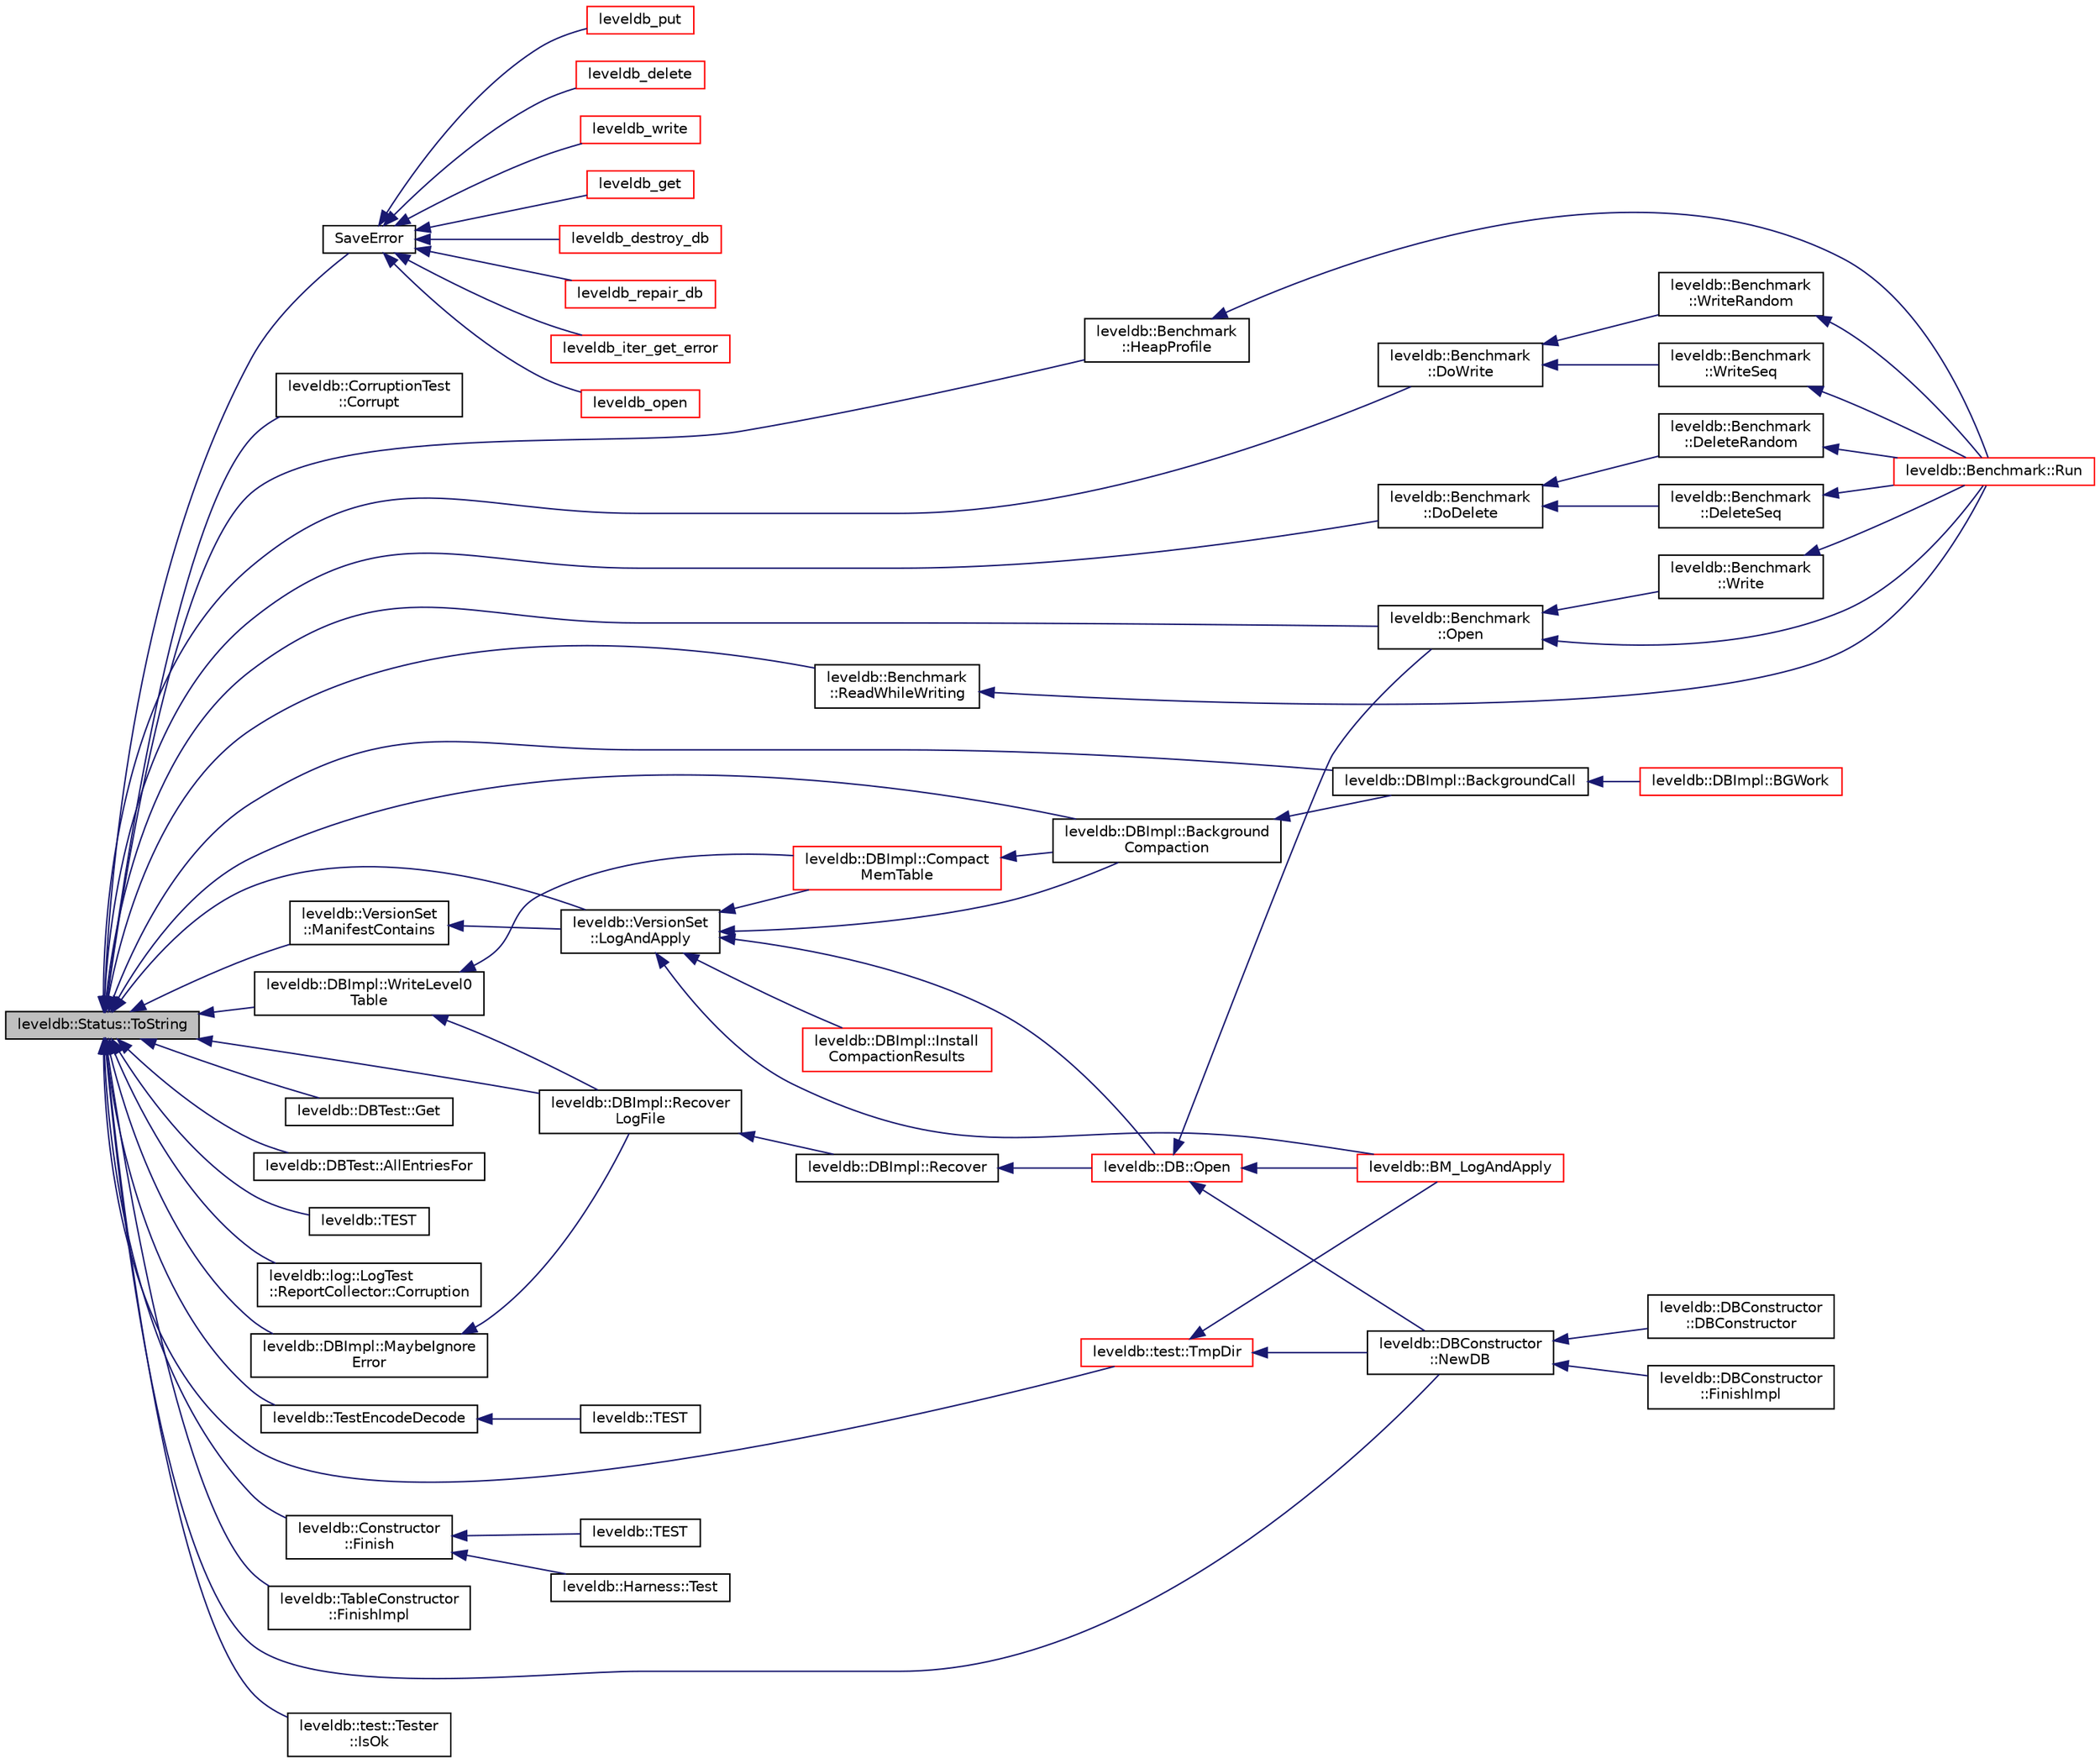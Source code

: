 digraph "leveldb::Status::ToString"
{
  edge [fontname="Helvetica",fontsize="10",labelfontname="Helvetica",labelfontsize="10"];
  node [fontname="Helvetica",fontsize="10",shape=record];
  rankdir="LR";
  Node1 [label="leveldb::Status::ToString",height=0.2,width=0.4,color="black", fillcolor="grey75", style="filled" fontcolor="black"];
  Node1 -> Node2 [dir="back",color="midnightblue",fontsize="10",style="solid",fontname="Helvetica"];
  Node2 [label="SaveError",height=0.2,width=0.4,color="black", fillcolor="white", style="filled",URL="$c_8cc.html#a497964a40fe68ed7ddcc377832253a6b"];
  Node2 -> Node3 [dir="back",color="midnightblue",fontsize="10",style="solid",fontname="Helvetica"];
  Node3 [label="leveldb_open",height=0.2,width=0.4,color="red", fillcolor="white", style="filled",URL="$c_8h.html#a2d912fff4d5decae6da014298b227a18"];
  Node2 -> Node4 [dir="back",color="midnightblue",fontsize="10",style="solid",fontname="Helvetica"];
  Node4 [label="leveldb_put",height=0.2,width=0.4,color="red", fillcolor="white", style="filled",URL="$c_8h.html#aacd7bf338f41054f34825b3669ace2f8"];
  Node2 -> Node5 [dir="back",color="midnightblue",fontsize="10",style="solid",fontname="Helvetica"];
  Node5 [label="leveldb_delete",height=0.2,width=0.4,color="red", fillcolor="white", style="filled",URL="$c_8h.html#a3878ffaf68a4addb31266ac81ce8c36f"];
  Node2 -> Node6 [dir="back",color="midnightblue",fontsize="10",style="solid",fontname="Helvetica"];
  Node6 [label="leveldb_write",height=0.2,width=0.4,color="red", fillcolor="white", style="filled",URL="$c_8h.html#a7315a488fc8ddcfd9a58295f7d0bb636"];
  Node2 -> Node7 [dir="back",color="midnightblue",fontsize="10",style="solid",fontname="Helvetica"];
  Node7 [label="leveldb_get",height=0.2,width=0.4,color="red", fillcolor="white", style="filled",URL="$c_8h.html#af9b485534674367c01521a8192a74091"];
  Node2 -> Node8 [dir="back",color="midnightblue",fontsize="10",style="solid",fontname="Helvetica"];
  Node8 [label="leveldb_destroy_db",height=0.2,width=0.4,color="red", fillcolor="white", style="filled",URL="$c_8h.html#a265873c54a9e6080278da4f957a6a183"];
  Node2 -> Node9 [dir="back",color="midnightblue",fontsize="10",style="solid",fontname="Helvetica"];
  Node9 [label="leveldb_repair_db",height=0.2,width=0.4,color="red", fillcolor="white", style="filled",URL="$c_8h.html#a255557af7bd3a589a75d38bbb674c21b"];
  Node2 -> Node10 [dir="back",color="midnightblue",fontsize="10",style="solid",fontname="Helvetica"];
  Node10 [label="leveldb_iter_get_error",height=0.2,width=0.4,color="red", fillcolor="white", style="filled",URL="$c_8h.html#a8c9b0b90b661935fadd4daa92648224c"];
  Node1 -> Node11 [dir="back",color="midnightblue",fontsize="10",style="solid",fontname="Helvetica"];
  Node11 [label="leveldb::CorruptionTest\l::Corrupt",height=0.2,width=0.4,color="black", fillcolor="white", style="filled",URL="$classleveldb_1_1_corruption_test.html#a22060ac0a3697640cdcf36973339b646"];
  Node1 -> Node12 [dir="back",color="midnightblue",fontsize="10",style="solid",fontname="Helvetica"];
  Node12 [label="leveldb::Benchmark\l::Open",height=0.2,width=0.4,color="black", fillcolor="white", style="filled",URL="$classleveldb_1_1_benchmark.html#a89a3b0da75e6cd2ffb879358e5dd82a6"];
  Node12 -> Node13 [dir="back",color="midnightblue",fontsize="10",style="solid",fontname="Helvetica"];
  Node13 [label="leveldb::Benchmark::Run",height=0.2,width=0.4,color="red", fillcolor="white", style="filled",URL="$classleveldb_1_1_benchmark.html#a2f262afa0c7d10fcf531fe9657fba490"];
  Node12 -> Node14 [dir="back",color="midnightblue",fontsize="10",style="solid",fontname="Helvetica"];
  Node14 [label="leveldb::Benchmark\l::Write",height=0.2,width=0.4,color="black", fillcolor="white", style="filled",URL="$classleveldb_1_1_benchmark.html#a86876b2882d9015610330e69acfdff0d"];
  Node14 -> Node13 [dir="back",color="midnightblue",fontsize="10",style="solid",fontname="Helvetica"];
  Node1 -> Node15 [dir="back",color="midnightblue",fontsize="10",style="solid",fontname="Helvetica"];
  Node15 [label="leveldb::Benchmark\l::DoWrite",height=0.2,width=0.4,color="black", fillcolor="white", style="filled",URL="$classleveldb_1_1_benchmark.html#a5791c3802a3ce7284073db7c4ca040e6"];
  Node15 -> Node16 [dir="back",color="midnightblue",fontsize="10",style="solid",fontname="Helvetica"];
  Node16 [label="leveldb::Benchmark\l::WriteSeq",height=0.2,width=0.4,color="black", fillcolor="white", style="filled",URL="$classleveldb_1_1_benchmark.html#ad0ec88def6560d587b42466f7cfef39c"];
  Node16 -> Node13 [dir="back",color="midnightblue",fontsize="10",style="solid",fontname="Helvetica"];
  Node15 -> Node17 [dir="back",color="midnightblue",fontsize="10",style="solid",fontname="Helvetica"];
  Node17 [label="leveldb::Benchmark\l::WriteRandom",height=0.2,width=0.4,color="black", fillcolor="white", style="filled",URL="$classleveldb_1_1_benchmark.html#a578f83feb70b8f5530557fd64da62e0c"];
  Node17 -> Node13 [dir="back",color="midnightblue",fontsize="10",style="solid",fontname="Helvetica"];
  Node1 -> Node18 [dir="back",color="midnightblue",fontsize="10",style="solid",fontname="Helvetica"];
  Node18 [label="leveldb::Benchmark\l::DoDelete",height=0.2,width=0.4,color="black", fillcolor="white", style="filled",URL="$classleveldb_1_1_benchmark.html#a987ec13830ab5ac11f152b23c6bddc95"];
  Node18 -> Node19 [dir="back",color="midnightblue",fontsize="10",style="solid",fontname="Helvetica"];
  Node19 [label="leveldb::Benchmark\l::DeleteSeq",height=0.2,width=0.4,color="black", fillcolor="white", style="filled",URL="$classleveldb_1_1_benchmark.html#a56edb0a3157cbc6c4d53b7c2bba7500d"];
  Node19 -> Node13 [dir="back",color="midnightblue",fontsize="10",style="solid",fontname="Helvetica"];
  Node18 -> Node20 [dir="back",color="midnightblue",fontsize="10",style="solid",fontname="Helvetica"];
  Node20 [label="leveldb::Benchmark\l::DeleteRandom",height=0.2,width=0.4,color="black", fillcolor="white", style="filled",URL="$classleveldb_1_1_benchmark.html#a3c8a9018862c652e48830cdb38269060"];
  Node20 -> Node13 [dir="back",color="midnightblue",fontsize="10",style="solid",fontname="Helvetica"];
  Node1 -> Node21 [dir="back",color="midnightblue",fontsize="10",style="solid",fontname="Helvetica"];
  Node21 [label="leveldb::Benchmark\l::ReadWhileWriting",height=0.2,width=0.4,color="black", fillcolor="white", style="filled",URL="$classleveldb_1_1_benchmark.html#a8373efcda4c0e141343b5ee9182df17e"];
  Node21 -> Node13 [dir="back",color="midnightblue",fontsize="10",style="solid",fontname="Helvetica"];
  Node1 -> Node22 [dir="back",color="midnightblue",fontsize="10",style="solid",fontname="Helvetica"];
  Node22 [label="leveldb::Benchmark\l::HeapProfile",height=0.2,width=0.4,color="black", fillcolor="white", style="filled",URL="$classleveldb_1_1_benchmark.html#aa7050ec2b08b3a47315a6d2d969b5119"];
  Node22 -> Node13 [dir="back",color="midnightblue",fontsize="10",style="solid",fontname="Helvetica"];
  Node1 -> Node23 [dir="back",color="midnightblue",fontsize="10",style="solid",fontname="Helvetica"];
  Node23 [label="leveldb::DBImpl::MaybeIgnore\lError",height=0.2,width=0.4,color="black", fillcolor="white", style="filled",URL="$classleveldb_1_1_d_b_impl.html#ac957f408efe2e4a110ef3e45760bd5bf"];
  Node23 -> Node24 [dir="back",color="midnightblue",fontsize="10",style="solid",fontname="Helvetica"];
  Node24 [label="leveldb::DBImpl::Recover\lLogFile",height=0.2,width=0.4,color="black", fillcolor="white", style="filled",URL="$classleveldb_1_1_d_b_impl.html#ac9e2ce8c5013d78ba19e8417f94fdad8"];
  Node24 -> Node25 [dir="back",color="midnightblue",fontsize="10",style="solid",fontname="Helvetica"];
  Node25 [label="leveldb::DBImpl::Recover",height=0.2,width=0.4,color="black", fillcolor="white", style="filled",URL="$classleveldb_1_1_d_b_impl.html#aa9a573026c03e8485471f583316943b0"];
  Node25 -> Node26 [dir="back",color="midnightblue",fontsize="10",style="solid",fontname="Helvetica"];
  Node26 [label="leveldb::DB::Open",height=0.2,width=0.4,color="red", fillcolor="white", style="filled",URL="$classleveldb_1_1_d_b.html#ac1da2b48e911287d86f3a3bfa0f851fe"];
  Node26 -> Node12 [dir="back",color="midnightblue",fontsize="10",style="solid",fontname="Helvetica"];
  Node26 -> Node27 [dir="back",color="midnightblue",fontsize="10",style="solid",fontname="Helvetica"];
  Node27 [label="leveldb::BM_LogAndApply",height=0.2,width=0.4,color="red", fillcolor="white", style="filled",URL="$namespaceleveldb.html#af9cf6ec167c9b6f25fd050ab6fb67a90"];
  Node26 -> Node28 [dir="back",color="midnightblue",fontsize="10",style="solid",fontname="Helvetica"];
  Node28 [label="leveldb::DBConstructor\l::NewDB",height=0.2,width=0.4,color="black", fillcolor="white", style="filled",URL="$classleveldb_1_1_d_b_constructor.html#ac48bfe871db8558b57427843465e6c65"];
  Node28 -> Node29 [dir="back",color="midnightblue",fontsize="10",style="solid",fontname="Helvetica"];
  Node29 [label="leveldb::DBConstructor\l::DBConstructor",height=0.2,width=0.4,color="black", fillcolor="white", style="filled",URL="$classleveldb_1_1_d_b_constructor.html#ae27ecdd7732629b08c25a63f82dfd4a9"];
  Node28 -> Node30 [dir="back",color="midnightblue",fontsize="10",style="solid",fontname="Helvetica"];
  Node30 [label="leveldb::DBConstructor\l::FinishImpl",height=0.2,width=0.4,color="black", fillcolor="white", style="filled",URL="$classleveldb_1_1_d_b_constructor.html#a554d8e348d9135ff72a43a03c647c261"];
  Node1 -> Node24 [dir="back",color="midnightblue",fontsize="10",style="solid",fontname="Helvetica"];
  Node1 -> Node31 [dir="back",color="midnightblue",fontsize="10",style="solid",fontname="Helvetica"];
  Node31 [label="leveldb::DBImpl::WriteLevel0\lTable",height=0.2,width=0.4,color="black", fillcolor="white", style="filled",URL="$classleveldb_1_1_d_b_impl.html#a6b1b87947df08e63ea9389722f943943"];
  Node31 -> Node24 [dir="back",color="midnightblue",fontsize="10",style="solid",fontname="Helvetica"];
  Node31 -> Node32 [dir="back",color="midnightblue",fontsize="10",style="solid",fontname="Helvetica"];
  Node32 [label="leveldb::DBImpl::Compact\lMemTable",height=0.2,width=0.4,color="red", fillcolor="white", style="filled",URL="$classleveldb_1_1_d_b_impl.html#affe08e583b60dc854760d60f63db9364"];
  Node32 -> Node33 [dir="back",color="midnightblue",fontsize="10",style="solid",fontname="Helvetica"];
  Node33 [label="leveldb::DBImpl::Background\lCompaction",height=0.2,width=0.4,color="black", fillcolor="white", style="filled",URL="$classleveldb_1_1_d_b_impl.html#af8d8c2abc99da12f82a594b6a7d43e35"];
  Node33 -> Node34 [dir="back",color="midnightblue",fontsize="10",style="solid",fontname="Helvetica"];
  Node34 [label="leveldb::DBImpl::BackgroundCall",height=0.2,width=0.4,color="black", fillcolor="white", style="filled",URL="$classleveldb_1_1_d_b_impl.html#a0b9829a3bc7b5a119819c6b04b557ab0"];
  Node34 -> Node35 [dir="back",color="midnightblue",fontsize="10",style="solid",fontname="Helvetica"];
  Node35 [label="leveldb::DBImpl::BGWork",height=0.2,width=0.4,color="red", fillcolor="white", style="filled",URL="$classleveldb_1_1_d_b_impl.html#ac5e1a8fcf9852a3b3f9712f135f13fa7"];
  Node1 -> Node34 [dir="back",color="midnightblue",fontsize="10",style="solid",fontname="Helvetica"];
  Node1 -> Node33 [dir="back",color="midnightblue",fontsize="10",style="solid",fontname="Helvetica"];
  Node1 -> Node36 [dir="back",color="midnightblue",fontsize="10",style="solid",fontname="Helvetica"];
  Node36 [label="leveldb::DBTest::Get",height=0.2,width=0.4,color="black", fillcolor="white", style="filled",URL="$classleveldb_1_1_d_b_test.html#a6af558e1fca4a9f1bbf86d72d3d4aa6c"];
  Node1 -> Node37 [dir="back",color="midnightblue",fontsize="10",style="solid",fontname="Helvetica"];
  Node37 [label="leveldb::DBTest::AllEntriesFor",height=0.2,width=0.4,color="black", fillcolor="white", style="filled",URL="$classleveldb_1_1_d_b_test.html#adaf171601eaaf2cd24edaa394752f733"];
  Node1 -> Node38 [dir="back",color="midnightblue",fontsize="10",style="solid",fontname="Helvetica"];
  Node38 [label="leveldb::TEST",height=0.2,width=0.4,color="black", fillcolor="white", style="filled",URL="$namespaceleveldb.html#a5cd6c2754610c66f4dd998874482c80b"];
  Node1 -> Node39 [dir="back",color="midnightblue",fontsize="10",style="solid",fontname="Helvetica"];
  Node39 [label="leveldb::log::LogTest\l::ReportCollector::Corruption",height=0.2,width=0.4,color="black", fillcolor="white", style="filled",URL="$classleveldb_1_1log_1_1_log_test_1_1_report_collector.html#ae78a594770acf40e6e6cc32ccab7498a"];
  Node1 -> Node40 [dir="back",color="midnightblue",fontsize="10",style="solid",fontname="Helvetica"];
  Node40 [label="leveldb::TestEncodeDecode",height=0.2,width=0.4,color="black", fillcolor="white", style="filled",URL="$namespaceleveldb.html#a435e5ce2b770dd30fffe979090145e0e"];
  Node40 -> Node41 [dir="back",color="midnightblue",fontsize="10",style="solid",fontname="Helvetica"];
  Node41 [label="leveldb::TEST",height=0.2,width=0.4,color="black", fillcolor="white", style="filled",URL="$namespaceleveldb.html#aa3106d7d6e907fc13c8c7ceed76740ad"];
  Node1 -> Node42 [dir="back",color="midnightblue",fontsize="10",style="solid",fontname="Helvetica"];
  Node42 [label="leveldb::VersionSet\l::LogAndApply",height=0.2,width=0.4,color="black", fillcolor="white", style="filled",URL="$classleveldb_1_1_version_set.html#ac1d014901be7095ace1aaec0cf391fb6"];
  Node42 -> Node32 [dir="back",color="midnightblue",fontsize="10",style="solid",fontname="Helvetica"];
  Node42 -> Node33 [dir="back",color="midnightblue",fontsize="10",style="solid",fontname="Helvetica"];
  Node42 -> Node43 [dir="back",color="midnightblue",fontsize="10",style="solid",fontname="Helvetica"];
  Node43 [label="leveldb::DBImpl::Install\lCompactionResults",height=0.2,width=0.4,color="red", fillcolor="white", style="filled",URL="$classleveldb_1_1_d_b_impl.html#a2c3c024febfab909b6e0741a382178ad"];
  Node42 -> Node26 [dir="back",color="midnightblue",fontsize="10",style="solid",fontname="Helvetica"];
  Node42 -> Node27 [dir="back",color="midnightblue",fontsize="10",style="solid",fontname="Helvetica"];
  Node1 -> Node44 [dir="back",color="midnightblue",fontsize="10",style="solid",fontname="Helvetica"];
  Node44 [label="leveldb::VersionSet\l::ManifestContains",height=0.2,width=0.4,color="black", fillcolor="white", style="filled",URL="$classleveldb_1_1_version_set.html#a3c18dccd157ff74f4f3a1dbe9ed35e8f"];
  Node44 -> Node42 [dir="back",color="midnightblue",fontsize="10",style="solid",fontname="Helvetica"];
  Node1 -> Node45 [dir="back",color="midnightblue",fontsize="10",style="solid",fontname="Helvetica"];
  Node45 [label="leveldb::Constructor\l::Finish",height=0.2,width=0.4,color="black", fillcolor="white", style="filled",URL="$classleveldb_1_1_constructor.html#a5c7f63378f8834cac3be93040e0e49fc"];
  Node45 -> Node46 [dir="back",color="midnightblue",fontsize="10",style="solid",fontname="Helvetica"];
  Node46 [label="leveldb::Harness::Test",height=0.2,width=0.4,color="black", fillcolor="white", style="filled",URL="$classleveldb_1_1_harness.html#a78dbb5352b51e22bbc449bad7c1a9176"];
  Node45 -> Node47 [dir="back",color="midnightblue",fontsize="10",style="solid",fontname="Helvetica"];
  Node47 [label="leveldb::TEST",height=0.2,width=0.4,color="black", fillcolor="white", style="filled",URL="$namespaceleveldb.html#a3c4934cad4099a61dd153fe6a1d5f85e"];
  Node1 -> Node48 [dir="back",color="midnightblue",fontsize="10",style="solid",fontname="Helvetica"];
  Node48 [label="leveldb::TableConstructor\l::FinishImpl",height=0.2,width=0.4,color="black", fillcolor="white", style="filled",URL="$classleveldb_1_1_table_constructor.html#aa8ce3799a55859c2dee50d3e08f56ef2"];
  Node1 -> Node28 [dir="back",color="midnightblue",fontsize="10",style="solid",fontname="Helvetica"];
  Node1 -> Node49 [dir="back",color="midnightblue",fontsize="10",style="solid",fontname="Helvetica"];
  Node49 [label="leveldb::test::TmpDir",height=0.2,width=0.4,color="red", fillcolor="white", style="filled",URL="$namespaceleveldb_1_1test.html#ac259aab85eedba03d163bb3a86ae4645"];
  Node49 -> Node27 [dir="back",color="midnightblue",fontsize="10",style="solid",fontname="Helvetica"];
  Node49 -> Node28 [dir="back",color="midnightblue",fontsize="10",style="solid",fontname="Helvetica"];
  Node1 -> Node50 [dir="back",color="midnightblue",fontsize="10",style="solid",fontname="Helvetica"];
  Node50 [label="leveldb::test::Tester\l::IsOk",height=0.2,width=0.4,color="black", fillcolor="white", style="filled",URL="$classleveldb_1_1test_1_1_tester.html#af0e4decc6f483a78af44926634d990c2"];
}
